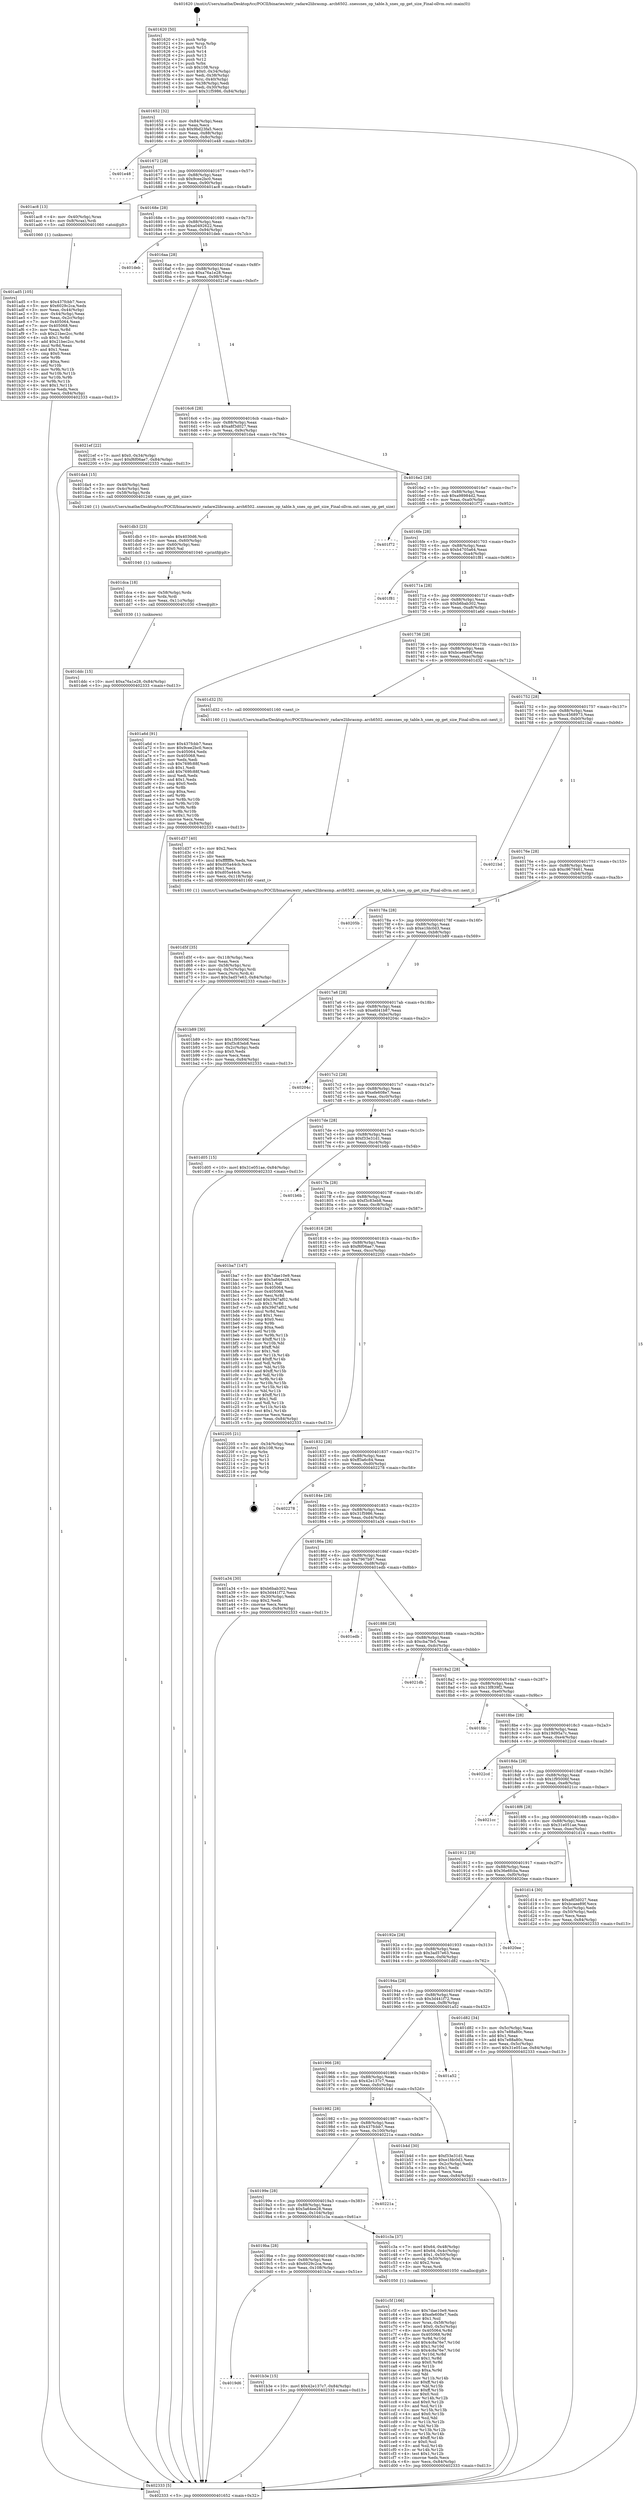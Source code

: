 digraph "0x401620" {
  label = "0x401620 (/mnt/c/Users/mathe/Desktop/tcc/POCII/binaries/extr_radare2librasmp..arch6502..snessnes_op_table.h_snes_op_get_size_Final-ollvm.out::main(0))"
  labelloc = "t"
  node[shape=record]

  Entry [label="",width=0.3,height=0.3,shape=circle,fillcolor=black,style=filled]
  "0x401652" [label="{
     0x401652 [32]\l
     | [instrs]\l
     &nbsp;&nbsp;0x401652 \<+6\>: mov -0x84(%rbp),%eax\l
     &nbsp;&nbsp;0x401658 \<+2\>: mov %eax,%ecx\l
     &nbsp;&nbsp;0x40165a \<+6\>: sub $0x9bd23fa5,%ecx\l
     &nbsp;&nbsp;0x401660 \<+6\>: mov %eax,-0x88(%rbp)\l
     &nbsp;&nbsp;0x401666 \<+6\>: mov %ecx,-0x8c(%rbp)\l
     &nbsp;&nbsp;0x40166c \<+6\>: je 0000000000401e48 \<main+0x828\>\l
  }"]
  "0x401e48" [label="{
     0x401e48\l
  }", style=dashed]
  "0x401672" [label="{
     0x401672 [28]\l
     | [instrs]\l
     &nbsp;&nbsp;0x401672 \<+5\>: jmp 0000000000401677 \<main+0x57\>\l
     &nbsp;&nbsp;0x401677 \<+6\>: mov -0x88(%rbp),%eax\l
     &nbsp;&nbsp;0x40167d \<+5\>: sub $0x9cee2bc0,%eax\l
     &nbsp;&nbsp;0x401682 \<+6\>: mov %eax,-0x90(%rbp)\l
     &nbsp;&nbsp;0x401688 \<+6\>: je 0000000000401ac8 \<main+0x4a8\>\l
  }"]
  Exit [label="",width=0.3,height=0.3,shape=circle,fillcolor=black,style=filled,peripheries=2]
  "0x401ac8" [label="{
     0x401ac8 [13]\l
     | [instrs]\l
     &nbsp;&nbsp;0x401ac8 \<+4\>: mov -0x40(%rbp),%rax\l
     &nbsp;&nbsp;0x401acc \<+4\>: mov 0x8(%rax),%rdi\l
     &nbsp;&nbsp;0x401ad0 \<+5\>: call 0000000000401060 \<atoi@plt\>\l
     | [calls]\l
     &nbsp;&nbsp;0x401060 \{1\} (unknown)\l
  }"]
  "0x40168e" [label="{
     0x40168e [28]\l
     | [instrs]\l
     &nbsp;&nbsp;0x40168e \<+5\>: jmp 0000000000401693 \<main+0x73\>\l
     &nbsp;&nbsp;0x401693 \<+6\>: mov -0x88(%rbp),%eax\l
     &nbsp;&nbsp;0x401699 \<+5\>: sub $0xa0492622,%eax\l
     &nbsp;&nbsp;0x40169e \<+6\>: mov %eax,-0x94(%rbp)\l
     &nbsp;&nbsp;0x4016a4 \<+6\>: je 0000000000401deb \<main+0x7cb\>\l
  }"]
  "0x401ddc" [label="{
     0x401ddc [15]\l
     | [instrs]\l
     &nbsp;&nbsp;0x401ddc \<+10\>: movl $0xa76a1e28,-0x84(%rbp)\l
     &nbsp;&nbsp;0x401de6 \<+5\>: jmp 0000000000402333 \<main+0xd13\>\l
  }"]
  "0x401deb" [label="{
     0x401deb\l
  }", style=dashed]
  "0x4016aa" [label="{
     0x4016aa [28]\l
     | [instrs]\l
     &nbsp;&nbsp;0x4016aa \<+5\>: jmp 00000000004016af \<main+0x8f\>\l
     &nbsp;&nbsp;0x4016af \<+6\>: mov -0x88(%rbp),%eax\l
     &nbsp;&nbsp;0x4016b5 \<+5\>: sub $0xa76a1e28,%eax\l
     &nbsp;&nbsp;0x4016ba \<+6\>: mov %eax,-0x98(%rbp)\l
     &nbsp;&nbsp;0x4016c0 \<+6\>: je 00000000004021ef \<main+0xbcf\>\l
  }"]
  "0x401dca" [label="{
     0x401dca [18]\l
     | [instrs]\l
     &nbsp;&nbsp;0x401dca \<+4\>: mov -0x58(%rbp),%rdx\l
     &nbsp;&nbsp;0x401dce \<+3\>: mov %rdx,%rdi\l
     &nbsp;&nbsp;0x401dd1 \<+6\>: mov %eax,-0x11c(%rbp)\l
     &nbsp;&nbsp;0x401dd7 \<+5\>: call 0000000000401030 \<free@plt\>\l
     | [calls]\l
     &nbsp;&nbsp;0x401030 \{1\} (unknown)\l
  }"]
  "0x4021ef" [label="{
     0x4021ef [22]\l
     | [instrs]\l
     &nbsp;&nbsp;0x4021ef \<+7\>: movl $0x0,-0x34(%rbp)\l
     &nbsp;&nbsp;0x4021f6 \<+10\>: movl $0xf6f06ae7,-0x84(%rbp)\l
     &nbsp;&nbsp;0x402200 \<+5\>: jmp 0000000000402333 \<main+0xd13\>\l
  }"]
  "0x4016c6" [label="{
     0x4016c6 [28]\l
     | [instrs]\l
     &nbsp;&nbsp;0x4016c6 \<+5\>: jmp 00000000004016cb \<main+0xab\>\l
     &nbsp;&nbsp;0x4016cb \<+6\>: mov -0x88(%rbp),%eax\l
     &nbsp;&nbsp;0x4016d1 \<+5\>: sub $0xa8f3d027,%eax\l
     &nbsp;&nbsp;0x4016d6 \<+6\>: mov %eax,-0x9c(%rbp)\l
     &nbsp;&nbsp;0x4016dc \<+6\>: je 0000000000401da4 \<main+0x784\>\l
  }"]
  "0x401db3" [label="{
     0x401db3 [23]\l
     | [instrs]\l
     &nbsp;&nbsp;0x401db3 \<+10\>: movabs $0x4030d6,%rdi\l
     &nbsp;&nbsp;0x401dbd \<+3\>: mov %eax,-0x60(%rbp)\l
     &nbsp;&nbsp;0x401dc0 \<+3\>: mov -0x60(%rbp),%esi\l
     &nbsp;&nbsp;0x401dc3 \<+2\>: mov $0x0,%al\l
     &nbsp;&nbsp;0x401dc5 \<+5\>: call 0000000000401040 \<printf@plt\>\l
     | [calls]\l
     &nbsp;&nbsp;0x401040 \{1\} (unknown)\l
  }"]
  "0x401da4" [label="{
     0x401da4 [15]\l
     | [instrs]\l
     &nbsp;&nbsp;0x401da4 \<+3\>: mov -0x48(%rbp),%edi\l
     &nbsp;&nbsp;0x401da7 \<+3\>: mov -0x4c(%rbp),%esi\l
     &nbsp;&nbsp;0x401daa \<+4\>: mov -0x58(%rbp),%rdx\l
     &nbsp;&nbsp;0x401dae \<+5\>: call 0000000000401240 \<snes_op_get_size\>\l
     | [calls]\l
     &nbsp;&nbsp;0x401240 \{1\} (/mnt/c/Users/mathe/Desktop/tcc/POCII/binaries/extr_radare2librasmp..arch6502..snessnes_op_table.h_snes_op_get_size_Final-ollvm.out::snes_op_get_size)\l
  }"]
  "0x4016e2" [label="{
     0x4016e2 [28]\l
     | [instrs]\l
     &nbsp;&nbsp;0x4016e2 \<+5\>: jmp 00000000004016e7 \<main+0xc7\>\l
     &nbsp;&nbsp;0x4016e7 \<+6\>: mov -0x88(%rbp),%eax\l
     &nbsp;&nbsp;0x4016ed \<+5\>: sub $0xa98984d2,%eax\l
     &nbsp;&nbsp;0x4016f2 \<+6\>: mov %eax,-0xa0(%rbp)\l
     &nbsp;&nbsp;0x4016f8 \<+6\>: je 0000000000401f72 \<main+0x952\>\l
  }"]
  "0x401d5f" [label="{
     0x401d5f [35]\l
     | [instrs]\l
     &nbsp;&nbsp;0x401d5f \<+6\>: mov -0x118(%rbp),%ecx\l
     &nbsp;&nbsp;0x401d65 \<+3\>: imul %eax,%ecx\l
     &nbsp;&nbsp;0x401d68 \<+4\>: mov -0x58(%rbp),%rsi\l
     &nbsp;&nbsp;0x401d6c \<+4\>: movslq -0x5c(%rbp),%rdi\l
     &nbsp;&nbsp;0x401d70 \<+3\>: mov %ecx,(%rsi,%rdi,4)\l
     &nbsp;&nbsp;0x401d73 \<+10\>: movl $0x3ad57e63,-0x84(%rbp)\l
     &nbsp;&nbsp;0x401d7d \<+5\>: jmp 0000000000402333 \<main+0xd13\>\l
  }"]
  "0x401f72" [label="{
     0x401f72\l
  }", style=dashed]
  "0x4016fe" [label="{
     0x4016fe [28]\l
     | [instrs]\l
     &nbsp;&nbsp;0x4016fe \<+5\>: jmp 0000000000401703 \<main+0xe3\>\l
     &nbsp;&nbsp;0x401703 \<+6\>: mov -0x88(%rbp),%eax\l
     &nbsp;&nbsp;0x401709 \<+5\>: sub $0xb4705a64,%eax\l
     &nbsp;&nbsp;0x40170e \<+6\>: mov %eax,-0xa4(%rbp)\l
     &nbsp;&nbsp;0x401714 \<+6\>: je 0000000000401f81 \<main+0x961\>\l
  }"]
  "0x401d37" [label="{
     0x401d37 [40]\l
     | [instrs]\l
     &nbsp;&nbsp;0x401d37 \<+5\>: mov $0x2,%ecx\l
     &nbsp;&nbsp;0x401d3c \<+1\>: cltd\l
     &nbsp;&nbsp;0x401d3d \<+2\>: idiv %ecx\l
     &nbsp;&nbsp;0x401d3f \<+6\>: imul $0xfffffffe,%edx,%ecx\l
     &nbsp;&nbsp;0x401d45 \<+6\>: add $0xd05a44cb,%ecx\l
     &nbsp;&nbsp;0x401d4b \<+3\>: add $0x1,%ecx\l
     &nbsp;&nbsp;0x401d4e \<+6\>: sub $0xd05a44cb,%ecx\l
     &nbsp;&nbsp;0x401d54 \<+6\>: mov %ecx,-0x118(%rbp)\l
     &nbsp;&nbsp;0x401d5a \<+5\>: call 0000000000401160 \<next_i\>\l
     | [calls]\l
     &nbsp;&nbsp;0x401160 \{1\} (/mnt/c/Users/mathe/Desktop/tcc/POCII/binaries/extr_radare2librasmp..arch6502..snessnes_op_table.h_snes_op_get_size_Final-ollvm.out::next_i)\l
  }"]
  "0x401f81" [label="{
     0x401f81\l
  }", style=dashed]
  "0x40171a" [label="{
     0x40171a [28]\l
     | [instrs]\l
     &nbsp;&nbsp;0x40171a \<+5\>: jmp 000000000040171f \<main+0xff\>\l
     &nbsp;&nbsp;0x40171f \<+6\>: mov -0x88(%rbp),%eax\l
     &nbsp;&nbsp;0x401725 \<+5\>: sub $0xb6bab302,%eax\l
     &nbsp;&nbsp;0x40172a \<+6\>: mov %eax,-0xa8(%rbp)\l
     &nbsp;&nbsp;0x401730 \<+6\>: je 0000000000401a6d \<main+0x44d\>\l
  }"]
  "0x401c5f" [label="{
     0x401c5f [166]\l
     | [instrs]\l
     &nbsp;&nbsp;0x401c5f \<+5\>: mov $0x7dae10e9,%ecx\l
     &nbsp;&nbsp;0x401c64 \<+5\>: mov $0xefe608e7,%edx\l
     &nbsp;&nbsp;0x401c69 \<+3\>: mov $0x1,%sil\l
     &nbsp;&nbsp;0x401c6c \<+4\>: mov %rax,-0x58(%rbp)\l
     &nbsp;&nbsp;0x401c70 \<+7\>: movl $0x0,-0x5c(%rbp)\l
     &nbsp;&nbsp;0x401c77 \<+8\>: mov 0x405064,%r8d\l
     &nbsp;&nbsp;0x401c7f \<+8\>: mov 0x405068,%r9d\l
     &nbsp;&nbsp;0x401c87 \<+3\>: mov %r8d,%r10d\l
     &nbsp;&nbsp;0x401c8a \<+7\>: add $0x4c8a76e7,%r10d\l
     &nbsp;&nbsp;0x401c91 \<+4\>: sub $0x1,%r10d\l
     &nbsp;&nbsp;0x401c95 \<+7\>: sub $0x4c8a76e7,%r10d\l
     &nbsp;&nbsp;0x401c9c \<+4\>: imul %r10d,%r8d\l
     &nbsp;&nbsp;0x401ca0 \<+4\>: and $0x1,%r8d\l
     &nbsp;&nbsp;0x401ca4 \<+4\>: cmp $0x0,%r8d\l
     &nbsp;&nbsp;0x401ca8 \<+4\>: sete %r11b\l
     &nbsp;&nbsp;0x401cac \<+4\>: cmp $0xa,%r9d\l
     &nbsp;&nbsp;0x401cb0 \<+3\>: setl %bl\l
     &nbsp;&nbsp;0x401cb3 \<+3\>: mov %r11b,%r14b\l
     &nbsp;&nbsp;0x401cb6 \<+4\>: xor $0xff,%r14b\l
     &nbsp;&nbsp;0x401cba \<+3\>: mov %bl,%r15b\l
     &nbsp;&nbsp;0x401cbd \<+4\>: xor $0xff,%r15b\l
     &nbsp;&nbsp;0x401cc1 \<+4\>: xor $0x0,%sil\l
     &nbsp;&nbsp;0x401cc5 \<+3\>: mov %r14b,%r12b\l
     &nbsp;&nbsp;0x401cc8 \<+4\>: and $0x0,%r12b\l
     &nbsp;&nbsp;0x401ccc \<+3\>: and %sil,%r11b\l
     &nbsp;&nbsp;0x401ccf \<+3\>: mov %r15b,%r13b\l
     &nbsp;&nbsp;0x401cd2 \<+4\>: and $0x0,%r13b\l
     &nbsp;&nbsp;0x401cd6 \<+3\>: and %sil,%bl\l
     &nbsp;&nbsp;0x401cd9 \<+3\>: or %r11b,%r12b\l
     &nbsp;&nbsp;0x401cdc \<+3\>: or %bl,%r13b\l
     &nbsp;&nbsp;0x401cdf \<+3\>: xor %r13b,%r12b\l
     &nbsp;&nbsp;0x401ce2 \<+3\>: or %r15b,%r14b\l
     &nbsp;&nbsp;0x401ce5 \<+4\>: xor $0xff,%r14b\l
     &nbsp;&nbsp;0x401ce9 \<+4\>: or $0x0,%sil\l
     &nbsp;&nbsp;0x401ced \<+3\>: and %sil,%r14b\l
     &nbsp;&nbsp;0x401cf0 \<+3\>: or %r14b,%r12b\l
     &nbsp;&nbsp;0x401cf3 \<+4\>: test $0x1,%r12b\l
     &nbsp;&nbsp;0x401cf7 \<+3\>: cmovne %edx,%ecx\l
     &nbsp;&nbsp;0x401cfa \<+6\>: mov %ecx,-0x84(%rbp)\l
     &nbsp;&nbsp;0x401d00 \<+5\>: jmp 0000000000402333 \<main+0xd13\>\l
  }"]
  "0x401a6d" [label="{
     0x401a6d [91]\l
     | [instrs]\l
     &nbsp;&nbsp;0x401a6d \<+5\>: mov $0x437fcbb7,%eax\l
     &nbsp;&nbsp;0x401a72 \<+5\>: mov $0x9cee2bc0,%ecx\l
     &nbsp;&nbsp;0x401a77 \<+7\>: mov 0x405064,%edx\l
     &nbsp;&nbsp;0x401a7e \<+7\>: mov 0x405068,%esi\l
     &nbsp;&nbsp;0x401a85 \<+2\>: mov %edx,%edi\l
     &nbsp;&nbsp;0x401a87 \<+6\>: sub $0x769fc88f,%edi\l
     &nbsp;&nbsp;0x401a8d \<+3\>: sub $0x1,%edi\l
     &nbsp;&nbsp;0x401a90 \<+6\>: add $0x769fc88f,%edi\l
     &nbsp;&nbsp;0x401a96 \<+3\>: imul %edi,%edx\l
     &nbsp;&nbsp;0x401a99 \<+3\>: and $0x1,%edx\l
     &nbsp;&nbsp;0x401a9c \<+3\>: cmp $0x0,%edx\l
     &nbsp;&nbsp;0x401a9f \<+4\>: sete %r8b\l
     &nbsp;&nbsp;0x401aa3 \<+3\>: cmp $0xa,%esi\l
     &nbsp;&nbsp;0x401aa6 \<+4\>: setl %r9b\l
     &nbsp;&nbsp;0x401aaa \<+3\>: mov %r8b,%r10b\l
     &nbsp;&nbsp;0x401aad \<+3\>: and %r9b,%r10b\l
     &nbsp;&nbsp;0x401ab0 \<+3\>: xor %r9b,%r8b\l
     &nbsp;&nbsp;0x401ab3 \<+3\>: or %r8b,%r10b\l
     &nbsp;&nbsp;0x401ab6 \<+4\>: test $0x1,%r10b\l
     &nbsp;&nbsp;0x401aba \<+3\>: cmovne %ecx,%eax\l
     &nbsp;&nbsp;0x401abd \<+6\>: mov %eax,-0x84(%rbp)\l
     &nbsp;&nbsp;0x401ac3 \<+5\>: jmp 0000000000402333 \<main+0xd13\>\l
  }"]
  "0x401736" [label="{
     0x401736 [28]\l
     | [instrs]\l
     &nbsp;&nbsp;0x401736 \<+5\>: jmp 000000000040173b \<main+0x11b\>\l
     &nbsp;&nbsp;0x40173b \<+6\>: mov -0x88(%rbp),%eax\l
     &nbsp;&nbsp;0x401741 \<+5\>: sub $0xbcaee89f,%eax\l
     &nbsp;&nbsp;0x401746 \<+6\>: mov %eax,-0xac(%rbp)\l
     &nbsp;&nbsp;0x40174c \<+6\>: je 0000000000401d32 \<main+0x712\>\l
  }"]
  "0x4019d6" [label="{
     0x4019d6\l
  }", style=dashed]
  "0x401d32" [label="{
     0x401d32 [5]\l
     | [instrs]\l
     &nbsp;&nbsp;0x401d32 \<+5\>: call 0000000000401160 \<next_i\>\l
     | [calls]\l
     &nbsp;&nbsp;0x401160 \{1\} (/mnt/c/Users/mathe/Desktop/tcc/POCII/binaries/extr_radare2librasmp..arch6502..snessnes_op_table.h_snes_op_get_size_Final-ollvm.out::next_i)\l
  }"]
  "0x401752" [label="{
     0x401752 [28]\l
     | [instrs]\l
     &nbsp;&nbsp;0x401752 \<+5\>: jmp 0000000000401757 \<main+0x137\>\l
     &nbsp;&nbsp;0x401757 \<+6\>: mov -0x88(%rbp),%eax\l
     &nbsp;&nbsp;0x40175d \<+5\>: sub $0xc4568973,%eax\l
     &nbsp;&nbsp;0x401762 \<+6\>: mov %eax,-0xb0(%rbp)\l
     &nbsp;&nbsp;0x401768 \<+6\>: je 00000000004021bd \<main+0xb9d\>\l
  }"]
  "0x401b3e" [label="{
     0x401b3e [15]\l
     | [instrs]\l
     &nbsp;&nbsp;0x401b3e \<+10\>: movl $0x42e137c7,-0x84(%rbp)\l
     &nbsp;&nbsp;0x401b48 \<+5\>: jmp 0000000000402333 \<main+0xd13\>\l
  }"]
  "0x4021bd" [label="{
     0x4021bd\l
  }", style=dashed]
  "0x40176e" [label="{
     0x40176e [28]\l
     | [instrs]\l
     &nbsp;&nbsp;0x40176e \<+5\>: jmp 0000000000401773 \<main+0x153\>\l
     &nbsp;&nbsp;0x401773 \<+6\>: mov -0x88(%rbp),%eax\l
     &nbsp;&nbsp;0x401779 \<+5\>: sub $0xc9679461,%eax\l
     &nbsp;&nbsp;0x40177e \<+6\>: mov %eax,-0xb4(%rbp)\l
     &nbsp;&nbsp;0x401784 \<+6\>: je 000000000040205b \<main+0xa3b\>\l
  }"]
  "0x4019ba" [label="{
     0x4019ba [28]\l
     | [instrs]\l
     &nbsp;&nbsp;0x4019ba \<+5\>: jmp 00000000004019bf \<main+0x39f\>\l
     &nbsp;&nbsp;0x4019bf \<+6\>: mov -0x88(%rbp),%eax\l
     &nbsp;&nbsp;0x4019c5 \<+5\>: sub $0x6029c2ca,%eax\l
     &nbsp;&nbsp;0x4019ca \<+6\>: mov %eax,-0x108(%rbp)\l
     &nbsp;&nbsp;0x4019d0 \<+6\>: je 0000000000401b3e \<main+0x51e\>\l
  }"]
  "0x40205b" [label="{
     0x40205b\l
  }", style=dashed]
  "0x40178a" [label="{
     0x40178a [28]\l
     | [instrs]\l
     &nbsp;&nbsp;0x40178a \<+5\>: jmp 000000000040178f \<main+0x16f\>\l
     &nbsp;&nbsp;0x40178f \<+6\>: mov -0x88(%rbp),%eax\l
     &nbsp;&nbsp;0x401795 \<+5\>: sub $0xe1fdc0d3,%eax\l
     &nbsp;&nbsp;0x40179a \<+6\>: mov %eax,-0xb8(%rbp)\l
     &nbsp;&nbsp;0x4017a0 \<+6\>: je 0000000000401b89 \<main+0x569\>\l
  }"]
  "0x401c3a" [label="{
     0x401c3a [37]\l
     | [instrs]\l
     &nbsp;&nbsp;0x401c3a \<+7\>: movl $0x64,-0x48(%rbp)\l
     &nbsp;&nbsp;0x401c41 \<+7\>: movl $0x64,-0x4c(%rbp)\l
     &nbsp;&nbsp;0x401c48 \<+7\>: movl $0x1,-0x50(%rbp)\l
     &nbsp;&nbsp;0x401c4f \<+4\>: movslq -0x50(%rbp),%rax\l
     &nbsp;&nbsp;0x401c53 \<+4\>: shl $0x2,%rax\l
     &nbsp;&nbsp;0x401c57 \<+3\>: mov %rax,%rdi\l
     &nbsp;&nbsp;0x401c5a \<+5\>: call 0000000000401050 \<malloc@plt\>\l
     | [calls]\l
     &nbsp;&nbsp;0x401050 \{1\} (unknown)\l
  }"]
  "0x401b89" [label="{
     0x401b89 [30]\l
     | [instrs]\l
     &nbsp;&nbsp;0x401b89 \<+5\>: mov $0x1f95006f,%eax\l
     &nbsp;&nbsp;0x401b8e \<+5\>: mov $0xf3c83eb8,%ecx\l
     &nbsp;&nbsp;0x401b93 \<+3\>: mov -0x2c(%rbp),%edx\l
     &nbsp;&nbsp;0x401b96 \<+3\>: cmp $0x0,%edx\l
     &nbsp;&nbsp;0x401b99 \<+3\>: cmove %ecx,%eax\l
     &nbsp;&nbsp;0x401b9c \<+6\>: mov %eax,-0x84(%rbp)\l
     &nbsp;&nbsp;0x401ba2 \<+5\>: jmp 0000000000402333 \<main+0xd13\>\l
  }"]
  "0x4017a6" [label="{
     0x4017a6 [28]\l
     | [instrs]\l
     &nbsp;&nbsp;0x4017a6 \<+5\>: jmp 00000000004017ab \<main+0x18b\>\l
     &nbsp;&nbsp;0x4017ab \<+6\>: mov -0x88(%rbp),%eax\l
     &nbsp;&nbsp;0x4017b1 \<+5\>: sub $0xefd41b87,%eax\l
     &nbsp;&nbsp;0x4017b6 \<+6\>: mov %eax,-0xbc(%rbp)\l
     &nbsp;&nbsp;0x4017bc \<+6\>: je 000000000040204c \<main+0xa2c\>\l
  }"]
  "0x40199e" [label="{
     0x40199e [28]\l
     | [instrs]\l
     &nbsp;&nbsp;0x40199e \<+5\>: jmp 00000000004019a3 \<main+0x383\>\l
     &nbsp;&nbsp;0x4019a3 \<+6\>: mov -0x88(%rbp),%eax\l
     &nbsp;&nbsp;0x4019a9 \<+5\>: sub $0x5a64ee28,%eax\l
     &nbsp;&nbsp;0x4019ae \<+6\>: mov %eax,-0x104(%rbp)\l
     &nbsp;&nbsp;0x4019b4 \<+6\>: je 0000000000401c3a \<main+0x61a\>\l
  }"]
  "0x40204c" [label="{
     0x40204c\l
  }", style=dashed]
  "0x4017c2" [label="{
     0x4017c2 [28]\l
     | [instrs]\l
     &nbsp;&nbsp;0x4017c2 \<+5\>: jmp 00000000004017c7 \<main+0x1a7\>\l
     &nbsp;&nbsp;0x4017c7 \<+6\>: mov -0x88(%rbp),%eax\l
     &nbsp;&nbsp;0x4017cd \<+5\>: sub $0xefe608e7,%eax\l
     &nbsp;&nbsp;0x4017d2 \<+6\>: mov %eax,-0xc0(%rbp)\l
     &nbsp;&nbsp;0x4017d8 \<+6\>: je 0000000000401d05 \<main+0x6e5\>\l
  }"]
  "0x40221a" [label="{
     0x40221a\l
  }", style=dashed]
  "0x401d05" [label="{
     0x401d05 [15]\l
     | [instrs]\l
     &nbsp;&nbsp;0x401d05 \<+10\>: movl $0x31e051ae,-0x84(%rbp)\l
     &nbsp;&nbsp;0x401d0f \<+5\>: jmp 0000000000402333 \<main+0xd13\>\l
  }"]
  "0x4017de" [label="{
     0x4017de [28]\l
     | [instrs]\l
     &nbsp;&nbsp;0x4017de \<+5\>: jmp 00000000004017e3 \<main+0x1c3\>\l
     &nbsp;&nbsp;0x4017e3 \<+6\>: mov -0x88(%rbp),%eax\l
     &nbsp;&nbsp;0x4017e9 \<+5\>: sub $0xf33e31d1,%eax\l
     &nbsp;&nbsp;0x4017ee \<+6\>: mov %eax,-0xc4(%rbp)\l
     &nbsp;&nbsp;0x4017f4 \<+6\>: je 0000000000401b6b \<main+0x54b\>\l
  }"]
  "0x401982" [label="{
     0x401982 [28]\l
     | [instrs]\l
     &nbsp;&nbsp;0x401982 \<+5\>: jmp 0000000000401987 \<main+0x367\>\l
     &nbsp;&nbsp;0x401987 \<+6\>: mov -0x88(%rbp),%eax\l
     &nbsp;&nbsp;0x40198d \<+5\>: sub $0x437fcbb7,%eax\l
     &nbsp;&nbsp;0x401992 \<+6\>: mov %eax,-0x100(%rbp)\l
     &nbsp;&nbsp;0x401998 \<+6\>: je 000000000040221a \<main+0xbfa\>\l
  }"]
  "0x401b6b" [label="{
     0x401b6b\l
  }", style=dashed]
  "0x4017fa" [label="{
     0x4017fa [28]\l
     | [instrs]\l
     &nbsp;&nbsp;0x4017fa \<+5\>: jmp 00000000004017ff \<main+0x1df\>\l
     &nbsp;&nbsp;0x4017ff \<+6\>: mov -0x88(%rbp),%eax\l
     &nbsp;&nbsp;0x401805 \<+5\>: sub $0xf3c83eb8,%eax\l
     &nbsp;&nbsp;0x40180a \<+6\>: mov %eax,-0xc8(%rbp)\l
     &nbsp;&nbsp;0x401810 \<+6\>: je 0000000000401ba7 \<main+0x587\>\l
  }"]
  "0x401b4d" [label="{
     0x401b4d [30]\l
     | [instrs]\l
     &nbsp;&nbsp;0x401b4d \<+5\>: mov $0xf33e31d1,%eax\l
     &nbsp;&nbsp;0x401b52 \<+5\>: mov $0xe1fdc0d3,%ecx\l
     &nbsp;&nbsp;0x401b57 \<+3\>: mov -0x2c(%rbp),%edx\l
     &nbsp;&nbsp;0x401b5a \<+3\>: cmp $0x1,%edx\l
     &nbsp;&nbsp;0x401b5d \<+3\>: cmovl %ecx,%eax\l
     &nbsp;&nbsp;0x401b60 \<+6\>: mov %eax,-0x84(%rbp)\l
     &nbsp;&nbsp;0x401b66 \<+5\>: jmp 0000000000402333 \<main+0xd13\>\l
  }"]
  "0x401ba7" [label="{
     0x401ba7 [147]\l
     | [instrs]\l
     &nbsp;&nbsp;0x401ba7 \<+5\>: mov $0x7dae10e9,%eax\l
     &nbsp;&nbsp;0x401bac \<+5\>: mov $0x5a64ee28,%ecx\l
     &nbsp;&nbsp;0x401bb1 \<+2\>: mov $0x1,%dl\l
     &nbsp;&nbsp;0x401bb3 \<+7\>: mov 0x405064,%esi\l
     &nbsp;&nbsp;0x401bba \<+7\>: mov 0x405068,%edi\l
     &nbsp;&nbsp;0x401bc1 \<+3\>: mov %esi,%r8d\l
     &nbsp;&nbsp;0x401bc4 \<+7\>: add $0x39d7af02,%r8d\l
     &nbsp;&nbsp;0x401bcb \<+4\>: sub $0x1,%r8d\l
     &nbsp;&nbsp;0x401bcf \<+7\>: sub $0x39d7af02,%r8d\l
     &nbsp;&nbsp;0x401bd6 \<+4\>: imul %r8d,%esi\l
     &nbsp;&nbsp;0x401bda \<+3\>: and $0x1,%esi\l
     &nbsp;&nbsp;0x401bdd \<+3\>: cmp $0x0,%esi\l
     &nbsp;&nbsp;0x401be0 \<+4\>: sete %r9b\l
     &nbsp;&nbsp;0x401be4 \<+3\>: cmp $0xa,%edi\l
     &nbsp;&nbsp;0x401be7 \<+4\>: setl %r10b\l
     &nbsp;&nbsp;0x401beb \<+3\>: mov %r9b,%r11b\l
     &nbsp;&nbsp;0x401bee \<+4\>: xor $0xff,%r11b\l
     &nbsp;&nbsp;0x401bf2 \<+3\>: mov %r10b,%bl\l
     &nbsp;&nbsp;0x401bf5 \<+3\>: xor $0xff,%bl\l
     &nbsp;&nbsp;0x401bf8 \<+3\>: xor $0x1,%dl\l
     &nbsp;&nbsp;0x401bfb \<+3\>: mov %r11b,%r14b\l
     &nbsp;&nbsp;0x401bfe \<+4\>: and $0xff,%r14b\l
     &nbsp;&nbsp;0x401c02 \<+3\>: and %dl,%r9b\l
     &nbsp;&nbsp;0x401c05 \<+3\>: mov %bl,%r15b\l
     &nbsp;&nbsp;0x401c08 \<+4\>: and $0xff,%r15b\l
     &nbsp;&nbsp;0x401c0c \<+3\>: and %dl,%r10b\l
     &nbsp;&nbsp;0x401c0f \<+3\>: or %r9b,%r14b\l
     &nbsp;&nbsp;0x401c12 \<+3\>: or %r10b,%r15b\l
     &nbsp;&nbsp;0x401c15 \<+3\>: xor %r15b,%r14b\l
     &nbsp;&nbsp;0x401c18 \<+3\>: or %bl,%r11b\l
     &nbsp;&nbsp;0x401c1b \<+4\>: xor $0xff,%r11b\l
     &nbsp;&nbsp;0x401c1f \<+3\>: or $0x1,%dl\l
     &nbsp;&nbsp;0x401c22 \<+3\>: and %dl,%r11b\l
     &nbsp;&nbsp;0x401c25 \<+3\>: or %r11b,%r14b\l
     &nbsp;&nbsp;0x401c28 \<+4\>: test $0x1,%r14b\l
     &nbsp;&nbsp;0x401c2c \<+3\>: cmovne %ecx,%eax\l
     &nbsp;&nbsp;0x401c2f \<+6\>: mov %eax,-0x84(%rbp)\l
     &nbsp;&nbsp;0x401c35 \<+5\>: jmp 0000000000402333 \<main+0xd13\>\l
  }"]
  "0x401816" [label="{
     0x401816 [28]\l
     | [instrs]\l
     &nbsp;&nbsp;0x401816 \<+5\>: jmp 000000000040181b \<main+0x1fb\>\l
     &nbsp;&nbsp;0x40181b \<+6\>: mov -0x88(%rbp),%eax\l
     &nbsp;&nbsp;0x401821 \<+5\>: sub $0xf6f06ae7,%eax\l
     &nbsp;&nbsp;0x401826 \<+6\>: mov %eax,-0xcc(%rbp)\l
     &nbsp;&nbsp;0x40182c \<+6\>: je 0000000000402205 \<main+0xbe5\>\l
  }"]
  "0x401966" [label="{
     0x401966 [28]\l
     | [instrs]\l
     &nbsp;&nbsp;0x401966 \<+5\>: jmp 000000000040196b \<main+0x34b\>\l
     &nbsp;&nbsp;0x40196b \<+6\>: mov -0x88(%rbp),%eax\l
     &nbsp;&nbsp;0x401971 \<+5\>: sub $0x42e137c7,%eax\l
     &nbsp;&nbsp;0x401976 \<+6\>: mov %eax,-0xfc(%rbp)\l
     &nbsp;&nbsp;0x40197c \<+6\>: je 0000000000401b4d \<main+0x52d\>\l
  }"]
  "0x402205" [label="{
     0x402205 [21]\l
     | [instrs]\l
     &nbsp;&nbsp;0x402205 \<+3\>: mov -0x34(%rbp),%eax\l
     &nbsp;&nbsp;0x402208 \<+7\>: add $0x108,%rsp\l
     &nbsp;&nbsp;0x40220f \<+1\>: pop %rbx\l
     &nbsp;&nbsp;0x402210 \<+2\>: pop %r12\l
     &nbsp;&nbsp;0x402212 \<+2\>: pop %r13\l
     &nbsp;&nbsp;0x402214 \<+2\>: pop %r14\l
     &nbsp;&nbsp;0x402216 \<+2\>: pop %r15\l
     &nbsp;&nbsp;0x402218 \<+1\>: pop %rbp\l
     &nbsp;&nbsp;0x402219 \<+1\>: ret\l
  }"]
  "0x401832" [label="{
     0x401832 [28]\l
     | [instrs]\l
     &nbsp;&nbsp;0x401832 \<+5\>: jmp 0000000000401837 \<main+0x217\>\l
     &nbsp;&nbsp;0x401837 \<+6\>: mov -0x88(%rbp),%eax\l
     &nbsp;&nbsp;0x40183d \<+5\>: sub $0xff3a6c84,%eax\l
     &nbsp;&nbsp;0x401842 \<+6\>: mov %eax,-0xd0(%rbp)\l
     &nbsp;&nbsp;0x401848 \<+6\>: je 0000000000402278 \<main+0xc58\>\l
  }"]
  "0x401a52" [label="{
     0x401a52\l
  }", style=dashed]
  "0x402278" [label="{
     0x402278\l
  }", style=dashed]
  "0x40184e" [label="{
     0x40184e [28]\l
     | [instrs]\l
     &nbsp;&nbsp;0x40184e \<+5\>: jmp 0000000000401853 \<main+0x233\>\l
     &nbsp;&nbsp;0x401853 \<+6\>: mov -0x88(%rbp),%eax\l
     &nbsp;&nbsp;0x401859 \<+5\>: sub $0x31f5986,%eax\l
     &nbsp;&nbsp;0x40185e \<+6\>: mov %eax,-0xd4(%rbp)\l
     &nbsp;&nbsp;0x401864 \<+6\>: je 0000000000401a34 \<main+0x414\>\l
  }"]
  "0x40194a" [label="{
     0x40194a [28]\l
     | [instrs]\l
     &nbsp;&nbsp;0x40194a \<+5\>: jmp 000000000040194f \<main+0x32f\>\l
     &nbsp;&nbsp;0x40194f \<+6\>: mov -0x88(%rbp),%eax\l
     &nbsp;&nbsp;0x401955 \<+5\>: sub $0x3d441f72,%eax\l
     &nbsp;&nbsp;0x40195a \<+6\>: mov %eax,-0xf8(%rbp)\l
     &nbsp;&nbsp;0x401960 \<+6\>: je 0000000000401a52 \<main+0x432\>\l
  }"]
  "0x401a34" [label="{
     0x401a34 [30]\l
     | [instrs]\l
     &nbsp;&nbsp;0x401a34 \<+5\>: mov $0xb6bab302,%eax\l
     &nbsp;&nbsp;0x401a39 \<+5\>: mov $0x3d441f72,%ecx\l
     &nbsp;&nbsp;0x401a3e \<+3\>: mov -0x30(%rbp),%edx\l
     &nbsp;&nbsp;0x401a41 \<+3\>: cmp $0x2,%edx\l
     &nbsp;&nbsp;0x401a44 \<+3\>: cmovne %ecx,%eax\l
     &nbsp;&nbsp;0x401a47 \<+6\>: mov %eax,-0x84(%rbp)\l
     &nbsp;&nbsp;0x401a4d \<+5\>: jmp 0000000000402333 \<main+0xd13\>\l
  }"]
  "0x40186a" [label="{
     0x40186a [28]\l
     | [instrs]\l
     &nbsp;&nbsp;0x40186a \<+5\>: jmp 000000000040186f \<main+0x24f\>\l
     &nbsp;&nbsp;0x40186f \<+6\>: mov -0x88(%rbp),%eax\l
     &nbsp;&nbsp;0x401875 \<+5\>: sub $0x7967b97,%eax\l
     &nbsp;&nbsp;0x40187a \<+6\>: mov %eax,-0xd8(%rbp)\l
     &nbsp;&nbsp;0x401880 \<+6\>: je 0000000000401edb \<main+0x8bb\>\l
  }"]
  "0x402333" [label="{
     0x402333 [5]\l
     | [instrs]\l
     &nbsp;&nbsp;0x402333 \<+5\>: jmp 0000000000401652 \<main+0x32\>\l
  }"]
  "0x401620" [label="{
     0x401620 [50]\l
     | [instrs]\l
     &nbsp;&nbsp;0x401620 \<+1\>: push %rbp\l
     &nbsp;&nbsp;0x401621 \<+3\>: mov %rsp,%rbp\l
     &nbsp;&nbsp;0x401624 \<+2\>: push %r15\l
     &nbsp;&nbsp;0x401626 \<+2\>: push %r14\l
     &nbsp;&nbsp;0x401628 \<+2\>: push %r13\l
     &nbsp;&nbsp;0x40162a \<+2\>: push %r12\l
     &nbsp;&nbsp;0x40162c \<+1\>: push %rbx\l
     &nbsp;&nbsp;0x40162d \<+7\>: sub $0x108,%rsp\l
     &nbsp;&nbsp;0x401634 \<+7\>: movl $0x0,-0x34(%rbp)\l
     &nbsp;&nbsp;0x40163b \<+3\>: mov %edi,-0x38(%rbp)\l
     &nbsp;&nbsp;0x40163e \<+4\>: mov %rsi,-0x40(%rbp)\l
     &nbsp;&nbsp;0x401642 \<+3\>: mov -0x38(%rbp),%edi\l
     &nbsp;&nbsp;0x401645 \<+3\>: mov %edi,-0x30(%rbp)\l
     &nbsp;&nbsp;0x401648 \<+10\>: movl $0x31f5986,-0x84(%rbp)\l
  }"]
  "0x401ad5" [label="{
     0x401ad5 [105]\l
     | [instrs]\l
     &nbsp;&nbsp;0x401ad5 \<+5\>: mov $0x437fcbb7,%ecx\l
     &nbsp;&nbsp;0x401ada \<+5\>: mov $0x6029c2ca,%edx\l
     &nbsp;&nbsp;0x401adf \<+3\>: mov %eax,-0x44(%rbp)\l
     &nbsp;&nbsp;0x401ae2 \<+3\>: mov -0x44(%rbp),%eax\l
     &nbsp;&nbsp;0x401ae5 \<+3\>: mov %eax,-0x2c(%rbp)\l
     &nbsp;&nbsp;0x401ae8 \<+7\>: mov 0x405064,%eax\l
     &nbsp;&nbsp;0x401aef \<+7\>: mov 0x405068,%esi\l
     &nbsp;&nbsp;0x401af6 \<+3\>: mov %eax,%r8d\l
     &nbsp;&nbsp;0x401af9 \<+7\>: sub $0x21bec2cc,%r8d\l
     &nbsp;&nbsp;0x401b00 \<+4\>: sub $0x1,%r8d\l
     &nbsp;&nbsp;0x401b04 \<+7\>: add $0x21bec2cc,%r8d\l
     &nbsp;&nbsp;0x401b0b \<+4\>: imul %r8d,%eax\l
     &nbsp;&nbsp;0x401b0f \<+3\>: and $0x1,%eax\l
     &nbsp;&nbsp;0x401b12 \<+3\>: cmp $0x0,%eax\l
     &nbsp;&nbsp;0x401b15 \<+4\>: sete %r9b\l
     &nbsp;&nbsp;0x401b19 \<+3\>: cmp $0xa,%esi\l
     &nbsp;&nbsp;0x401b1c \<+4\>: setl %r10b\l
     &nbsp;&nbsp;0x401b20 \<+3\>: mov %r9b,%r11b\l
     &nbsp;&nbsp;0x401b23 \<+3\>: and %r10b,%r11b\l
     &nbsp;&nbsp;0x401b26 \<+3\>: xor %r10b,%r9b\l
     &nbsp;&nbsp;0x401b29 \<+3\>: or %r9b,%r11b\l
     &nbsp;&nbsp;0x401b2c \<+4\>: test $0x1,%r11b\l
     &nbsp;&nbsp;0x401b30 \<+3\>: cmovne %edx,%ecx\l
     &nbsp;&nbsp;0x401b33 \<+6\>: mov %ecx,-0x84(%rbp)\l
     &nbsp;&nbsp;0x401b39 \<+5\>: jmp 0000000000402333 \<main+0xd13\>\l
  }"]
  "0x401d82" [label="{
     0x401d82 [34]\l
     | [instrs]\l
     &nbsp;&nbsp;0x401d82 \<+3\>: mov -0x5c(%rbp),%eax\l
     &nbsp;&nbsp;0x401d85 \<+5\>: sub $0x7e88a80c,%eax\l
     &nbsp;&nbsp;0x401d8a \<+3\>: add $0x1,%eax\l
     &nbsp;&nbsp;0x401d8d \<+5\>: add $0x7e88a80c,%eax\l
     &nbsp;&nbsp;0x401d92 \<+3\>: mov %eax,-0x5c(%rbp)\l
     &nbsp;&nbsp;0x401d95 \<+10\>: movl $0x31e051ae,-0x84(%rbp)\l
     &nbsp;&nbsp;0x401d9f \<+5\>: jmp 0000000000402333 \<main+0xd13\>\l
  }"]
  "0x401edb" [label="{
     0x401edb\l
  }", style=dashed]
  "0x401886" [label="{
     0x401886 [28]\l
     | [instrs]\l
     &nbsp;&nbsp;0x401886 \<+5\>: jmp 000000000040188b \<main+0x26b\>\l
     &nbsp;&nbsp;0x40188b \<+6\>: mov -0x88(%rbp),%eax\l
     &nbsp;&nbsp;0x401891 \<+5\>: sub $0xcba7fe5,%eax\l
     &nbsp;&nbsp;0x401896 \<+6\>: mov %eax,-0xdc(%rbp)\l
     &nbsp;&nbsp;0x40189c \<+6\>: je 00000000004021db \<main+0xbbb\>\l
  }"]
  "0x40192e" [label="{
     0x40192e [28]\l
     | [instrs]\l
     &nbsp;&nbsp;0x40192e \<+5\>: jmp 0000000000401933 \<main+0x313\>\l
     &nbsp;&nbsp;0x401933 \<+6\>: mov -0x88(%rbp),%eax\l
     &nbsp;&nbsp;0x401939 \<+5\>: sub $0x3ad57e63,%eax\l
     &nbsp;&nbsp;0x40193e \<+6\>: mov %eax,-0xf4(%rbp)\l
     &nbsp;&nbsp;0x401944 \<+6\>: je 0000000000401d82 \<main+0x762\>\l
  }"]
  "0x4021db" [label="{
     0x4021db\l
  }", style=dashed]
  "0x4018a2" [label="{
     0x4018a2 [28]\l
     | [instrs]\l
     &nbsp;&nbsp;0x4018a2 \<+5\>: jmp 00000000004018a7 \<main+0x287\>\l
     &nbsp;&nbsp;0x4018a7 \<+6\>: mov -0x88(%rbp),%eax\l
     &nbsp;&nbsp;0x4018ad \<+5\>: sub $0x13f839f2,%eax\l
     &nbsp;&nbsp;0x4018b2 \<+6\>: mov %eax,-0xe0(%rbp)\l
     &nbsp;&nbsp;0x4018b8 \<+6\>: je 0000000000401fdc \<main+0x9bc\>\l
  }"]
  "0x4020ee" [label="{
     0x4020ee\l
  }", style=dashed]
  "0x401fdc" [label="{
     0x401fdc\l
  }", style=dashed]
  "0x4018be" [label="{
     0x4018be [28]\l
     | [instrs]\l
     &nbsp;&nbsp;0x4018be \<+5\>: jmp 00000000004018c3 \<main+0x2a3\>\l
     &nbsp;&nbsp;0x4018c3 \<+6\>: mov -0x88(%rbp),%eax\l
     &nbsp;&nbsp;0x4018c9 \<+5\>: sub $0x19d95a7c,%eax\l
     &nbsp;&nbsp;0x4018ce \<+6\>: mov %eax,-0xe4(%rbp)\l
     &nbsp;&nbsp;0x4018d4 \<+6\>: je 00000000004022cd \<main+0xcad\>\l
  }"]
  "0x401912" [label="{
     0x401912 [28]\l
     | [instrs]\l
     &nbsp;&nbsp;0x401912 \<+5\>: jmp 0000000000401917 \<main+0x2f7\>\l
     &nbsp;&nbsp;0x401917 \<+6\>: mov -0x88(%rbp),%eax\l
     &nbsp;&nbsp;0x40191d \<+5\>: sub $0x36e6fcba,%eax\l
     &nbsp;&nbsp;0x401922 \<+6\>: mov %eax,-0xf0(%rbp)\l
     &nbsp;&nbsp;0x401928 \<+6\>: je 00000000004020ee \<main+0xace\>\l
  }"]
  "0x4022cd" [label="{
     0x4022cd\l
  }", style=dashed]
  "0x4018da" [label="{
     0x4018da [28]\l
     | [instrs]\l
     &nbsp;&nbsp;0x4018da \<+5\>: jmp 00000000004018df \<main+0x2bf\>\l
     &nbsp;&nbsp;0x4018df \<+6\>: mov -0x88(%rbp),%eax\l
     &nbsp;&nbsp;0x4018e5 \<+5\>: sub $0x1f95006f,%eax\l
     &nbsp;&nbsp;0x4018ea \<+6\>: mov %eax,-0xe8(%rbp)\l
     &nbsp;&nbsp;0x4018f0 \<+6\>: je 00000000004021cc \<main+0xbac\>\l
  }"]
  "0x401d14" [label="{
     0x401d14 [30]\l
     | [instrs]\l
     &nbsp;&nbsp;0x401d14 \<+5\>: mov $0xa8f3d027,%eax\l
     &nbsp;&nbsp;0x401d19 \<+5\>: mov $0xbcaee89f,%ecx\l
     &nbsp;&nbsp;0x401d1e \<+3\>: mov -0x5c(%rbp),%edx\l
     &nbsp;&nbsp;0x401d21 \<+3\>: cmp -0x50(%rbp),%edx\l
     &nbsp;&nbsp;0x401d24 \<+3\>: cmovl %ecx,%eax\l
     &nbsp;&nbsp;0x401d27 \<+6\>: mov %eax,-0x84(%rbp)\l
     &nbsp;&nbsp;0x401d2d \<+5\>: jmp 0000000000402333 \<main+0xd13\>\l
  }"]
  "0x4021cc" [label="{
     0x4021cc\l
  }", style=dashed]
  "0x4018f6" [label="{
     0x4018f6 [28]\l
     | [instrs]\l
     &nbsp;&nbsp;0x4018f6 \<+5\>: jmp 00000000004018fb \<main+0x2db\>\l
     &nbsp;&nbsp;0x4018fb \<+6\>: mov -0x88(%rbp),%eax\l
     &nbsp;&nbsp;0x401901 \<+5\>: sub $0x31e051ae,%eax\l
     &nbsp;&nbsp;0x401906 \<+6\>: mov %eax,-0xec(%rbp)\l
     &nbsp;&nbsp;0x40190c \<+6\>: je 0000000000401d14 \<main+0x6f4\>\l
  }"]
  Entry -> "0x401620" [label=" 1"]
  "0x401652" -> "0x401e48" [label=" 0"]
  "0x401652" -> "0x401672" [label=" 16"]
  "0x402205" -> Exit [label=" 1"]
  "0x401672" -> "0x401ac8" [label=" 1"]
  "0x401672" -> "0x40168e" [label=" 15"]
  "0x4021ef" -> "0x402333" [label=" 1"]
  "0x40168e" -> "0x401deb" [label=" 0"]
  "0x40168e" -> "0x4016aa" [label=" 15"]
  "0x401ddc" -> "0x402333" [label=" 1"]
  "0x4016aa" -> "0x4021ef" [label=" 1"]
  "0x4016aa" -> "0x4016c6" [label=" 14"]
  "0x401dca" -> "0x401ddc" [label=" 1"]
  "0x4016c6" -> "0x401da4" [label=" 1"]
  "0x4016c6" -> "0x4016e2" [label=" 13"]
  "0x401db3" -> "0x401dca" [label=" 1"]
  "0x4016e2" -> "0x401f72" [label=" 0"]
  "0x4016e2" -> "0x4016fe" [label=" 13"]
  "0x401da4" -> "0x401db3" [label=" 1"]
  "0x4016fe" -> "0x401f81" [label=" 0"]
  "0x4016fe" -> "0x40171a" [label=" 13"]
  "0x401d82" -> "0x402333" [label=" 1"]
  "0x40171a" -> "0x401a6d" [label=" 1"]
  "0x40171a" -> "0x401736" [label=" 12"]
  "0x401d5f" -> "0x402333" [label=" 1"]
  "0x401736" -> "0x401d32" [label=" 1"]
  "0x401736" -> "0x401752" [label=" 11"]
  "0x401d37" -> "0x401d5f" [label=" 1"]
  "0x401752" -> "0x4021bd" [label=" 0"]
  "0x401752" -> "0x40176e" [label=" 11"]
  "0x401d32" -> "0x401d37" [label=" 1"]
  "0x40176e" -> "0x40205b" [label=" 0"]
  "0x40176e" -> "0x40178a" [label=" 11"]
  "0x401d05" -> "0x402333" [label=" 1"]
  "0x40178a" -> "0x401b89" [label=" 1"]
  "0x40178a" -> "0x4017a6" [label=" 10"]
  "0x401c5f" -> "0x402333" [label=" 1"]
  "0x4017a6" -> "0x40204c" [label=" 0"]
  "0x4017a6" -> "0x4017c2" [label=" 10"]
  "0x401ba7" -> "0x402333" [label=" 1"]
  "0x4017c2" -> "0x401d05" [label=" 1"]
  "0x4017c2" -> "0x4017de" [label=" 9"]
  "0x401b89" -> "0x402333" [label=" 1"]
  "0x4017de" -> "0x401b6b" [label=" 0"]
  "0x4017de" -> "0x4017fa" [label=" 9"]
  "0x401b3e" -> "0x402333" [label=" 1"]
  "0x4017fa" -> "0x401ba7" [label=" 1"]
  "0x4017fa" -> "0x401816" [label=" 8"]
  "0x4019ba" -> "0x4019d6" [label=" 0"]
  "0x401816" -> "0x402205" [label=" 1"]
  "0x401816" -> "0x401832" [label=" 7"]
  "0x401d14" -> "0x402333" [label=" 2"]
  "0x401832" -> "0x402278" [label=" 0"]
  "0x401832" -> "0x40184e" [label=" 7"]
  "0x40199e" -> "0x4019ba" [label=" 1"]
  "0x40184e" -> "0x401a34" [label=" 1"]
  "0x40184e" -> "0x40186a" [label=" 6"]
  "0x401a34" -> "0x402333" [label=" 1"]
  "0x401620" -> "0x401652" [label=" 1"]
  "0x402333" -> "0x401652" [label=" 15"]
  "0x401a6d" -> "0x402333" [label=" 1"]
  "0x401ac8" -> "0x401ad5" [label=" 1"]
  "0x401ad5" -> "0x402333" [label=" 1"]
  "0x401c3a" -> "0x401c5f" [label=" 1"]
  "0x40186a" -> "0x401edb" [label=" 0"]
  "0x40186a" -> "0x401886" [label=" 6"]
  "0x401982" -> "0x40199e" [label=" 2"]
  "0x401886" -> "0x4021db" [label=" 0"]
  "0x401886" -> "0x4018a2" [label=" 6"]
  "0x401b4d" -> "0x402333" [label=" 1"]
  "0x4018a2" -> "0x401fdc" [label=" 0"]
  "0x4018a2" -> "0x4018be" [label=" 6"]
  "0x401966" -> "0x401982" [label=" 2"]
  "0x4018be" -> "0x4022cd" [label=" 0"]
  "0x4018be" -> "0x4018da" [label=" 6"]
  "0x4019ba" -> "0x401b3e" [label=" 1"]
  "0x4018da" -> "0x4021cc" [label=" 0"]
  "0x4018da" -> "0x4018f6" [label=" 6"]
  "0x40194a" -> "0x401966" [label=" 3"]
  "0x4018f6" -> "0x401d14" [label=" 2"]
  "0x4018f6" -> "0x401912" [label=" 4"]
  "0x401966" -> "0x401b4d" [label=" 1"]
  "0x401912" -> "0x4020ee" [label=" 0"]
  "0x401912" -> "0x40192e" [label=" 4"]
  "0x401982" -> "0x40221a" [label=" 0"]
  "0x40192e" -> "0x401d82" [label=" 1"]
  "0x40192e" -> "0x40194a" [label=" 3"]
  "0x40199e" -> "0x401c3a" [label=" 1"]
  "0x40194a" -> "0x401a52" [label=" 0"]
}
